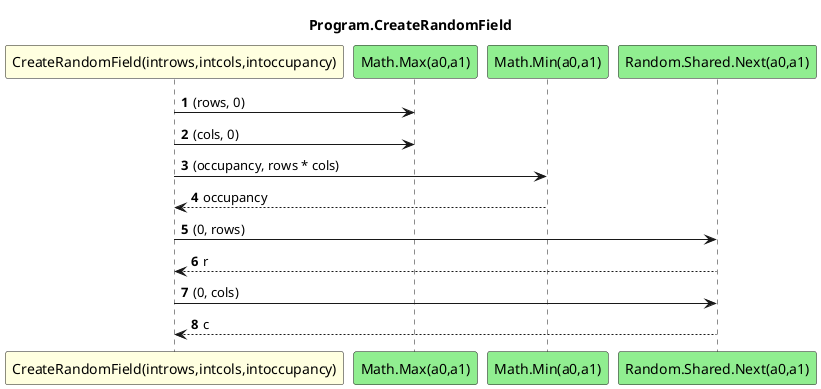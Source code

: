 @startuml Program.CreateRandomField
title Program.CreateRandomField
participant "CreateRandomField(introws,intcols,intoccupancy)" as CreateRandomField_p0_p1_p2 #LightYellow
participant "Math.Max(a0,a1)" as Math_Max_a0_a1 #LightGreen
participant "Math.Min(a0,a1)" as Math_Min_a0_a1 #LightGreen
participant "Random.Shared.Next(a0,a1)" as Random_Shared_Next_a0_a1 #LightGreen
autonumber
CreateRandomField_p0_p1_p2 -> Math_Max_a0_a1 : (rows, 0)
CreateRandomField_p0_p1_p2 -> Math_Max_a0_a1 : (cols, 0)
CreateRandomField_p0_p1_p2 -> Math_Min_a0_a1 : (occupancy, rows * cols)
Math_Min_a0_a1 --> CreateRandomField_p0_p1_p2 : occupancy
CreateRandomField_p0_p1_p2 -> Random_Shared_Next_a0_a1 : (0, rows)
Random_Shared_Next_a0_a1 --> CreateRandomField_p0_p1_p2 : r
CreateRandomField_p0_p1_p2 -> Random_Shared_Next_a0_a1 : (0, cols)
Random_Shared_Next_a0_a1 --> CreateRandomField_p0_p1_p2 : c
@enduml
